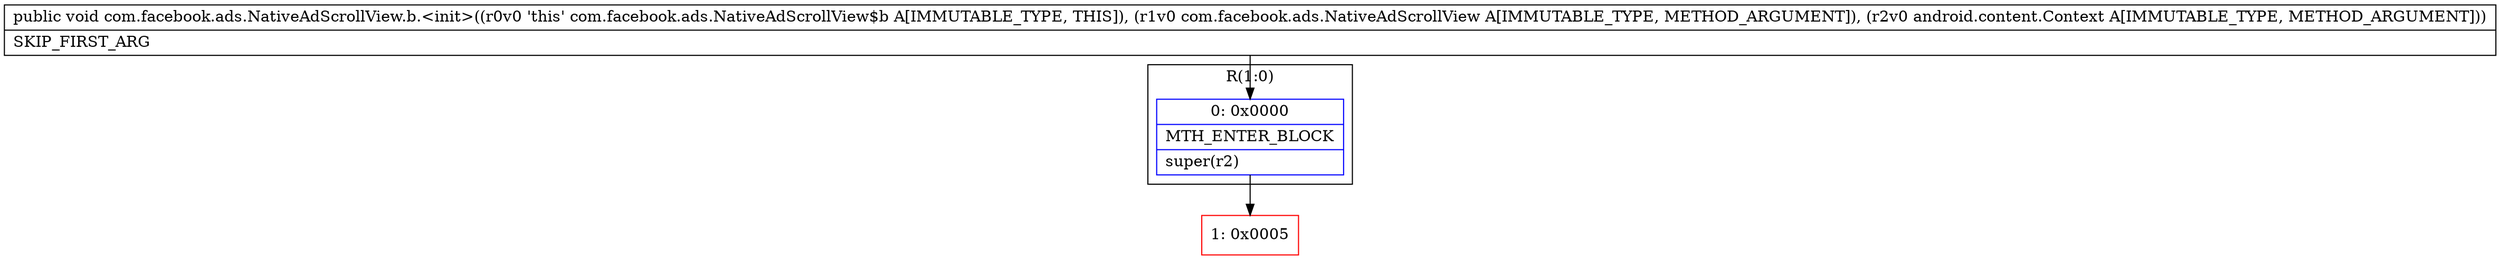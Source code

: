 digraph "CFG forcom.facebook.ads.NativeAdScrollView.b.\<init\>(Lcom\/facebook\/ads\/NativeAdScrollView;Landroid\/content\/Context;)V" {
subgraph cluster_Region_403926699 {
label = "R(1:0)";
node [shape=record,color=blue];
Node_0 [shape=record,label="{0\:\ 0x0000|MTH_ENTER_BLOCK\l|super(r2)\l}"];
}
Node_1 [shape=record,color=red,label="{1\:\ 0x0005}"];
MethodNode[shape=record,label="{public void com.facebook.ads.NativeAdScrollView.b.\<init\>((r0v0 'this' com.facebook.ads.NativeAdScrollView$b A[IMMUTABLE_TYPE, THIS]), (r1v0 com.facebook.ads.NativeAdScrollView A[IMMUTABLE_TYPE, METHOD_ARGUMENT]), (r2v0 android.content.Context A[IMMUTABLE_TYPE, METHOD_ARGUMENT]))  | SKIP_FIRST_ARG\l}"];
MethodNode -> Node_0;
Node_0 -> Node_1;
}

